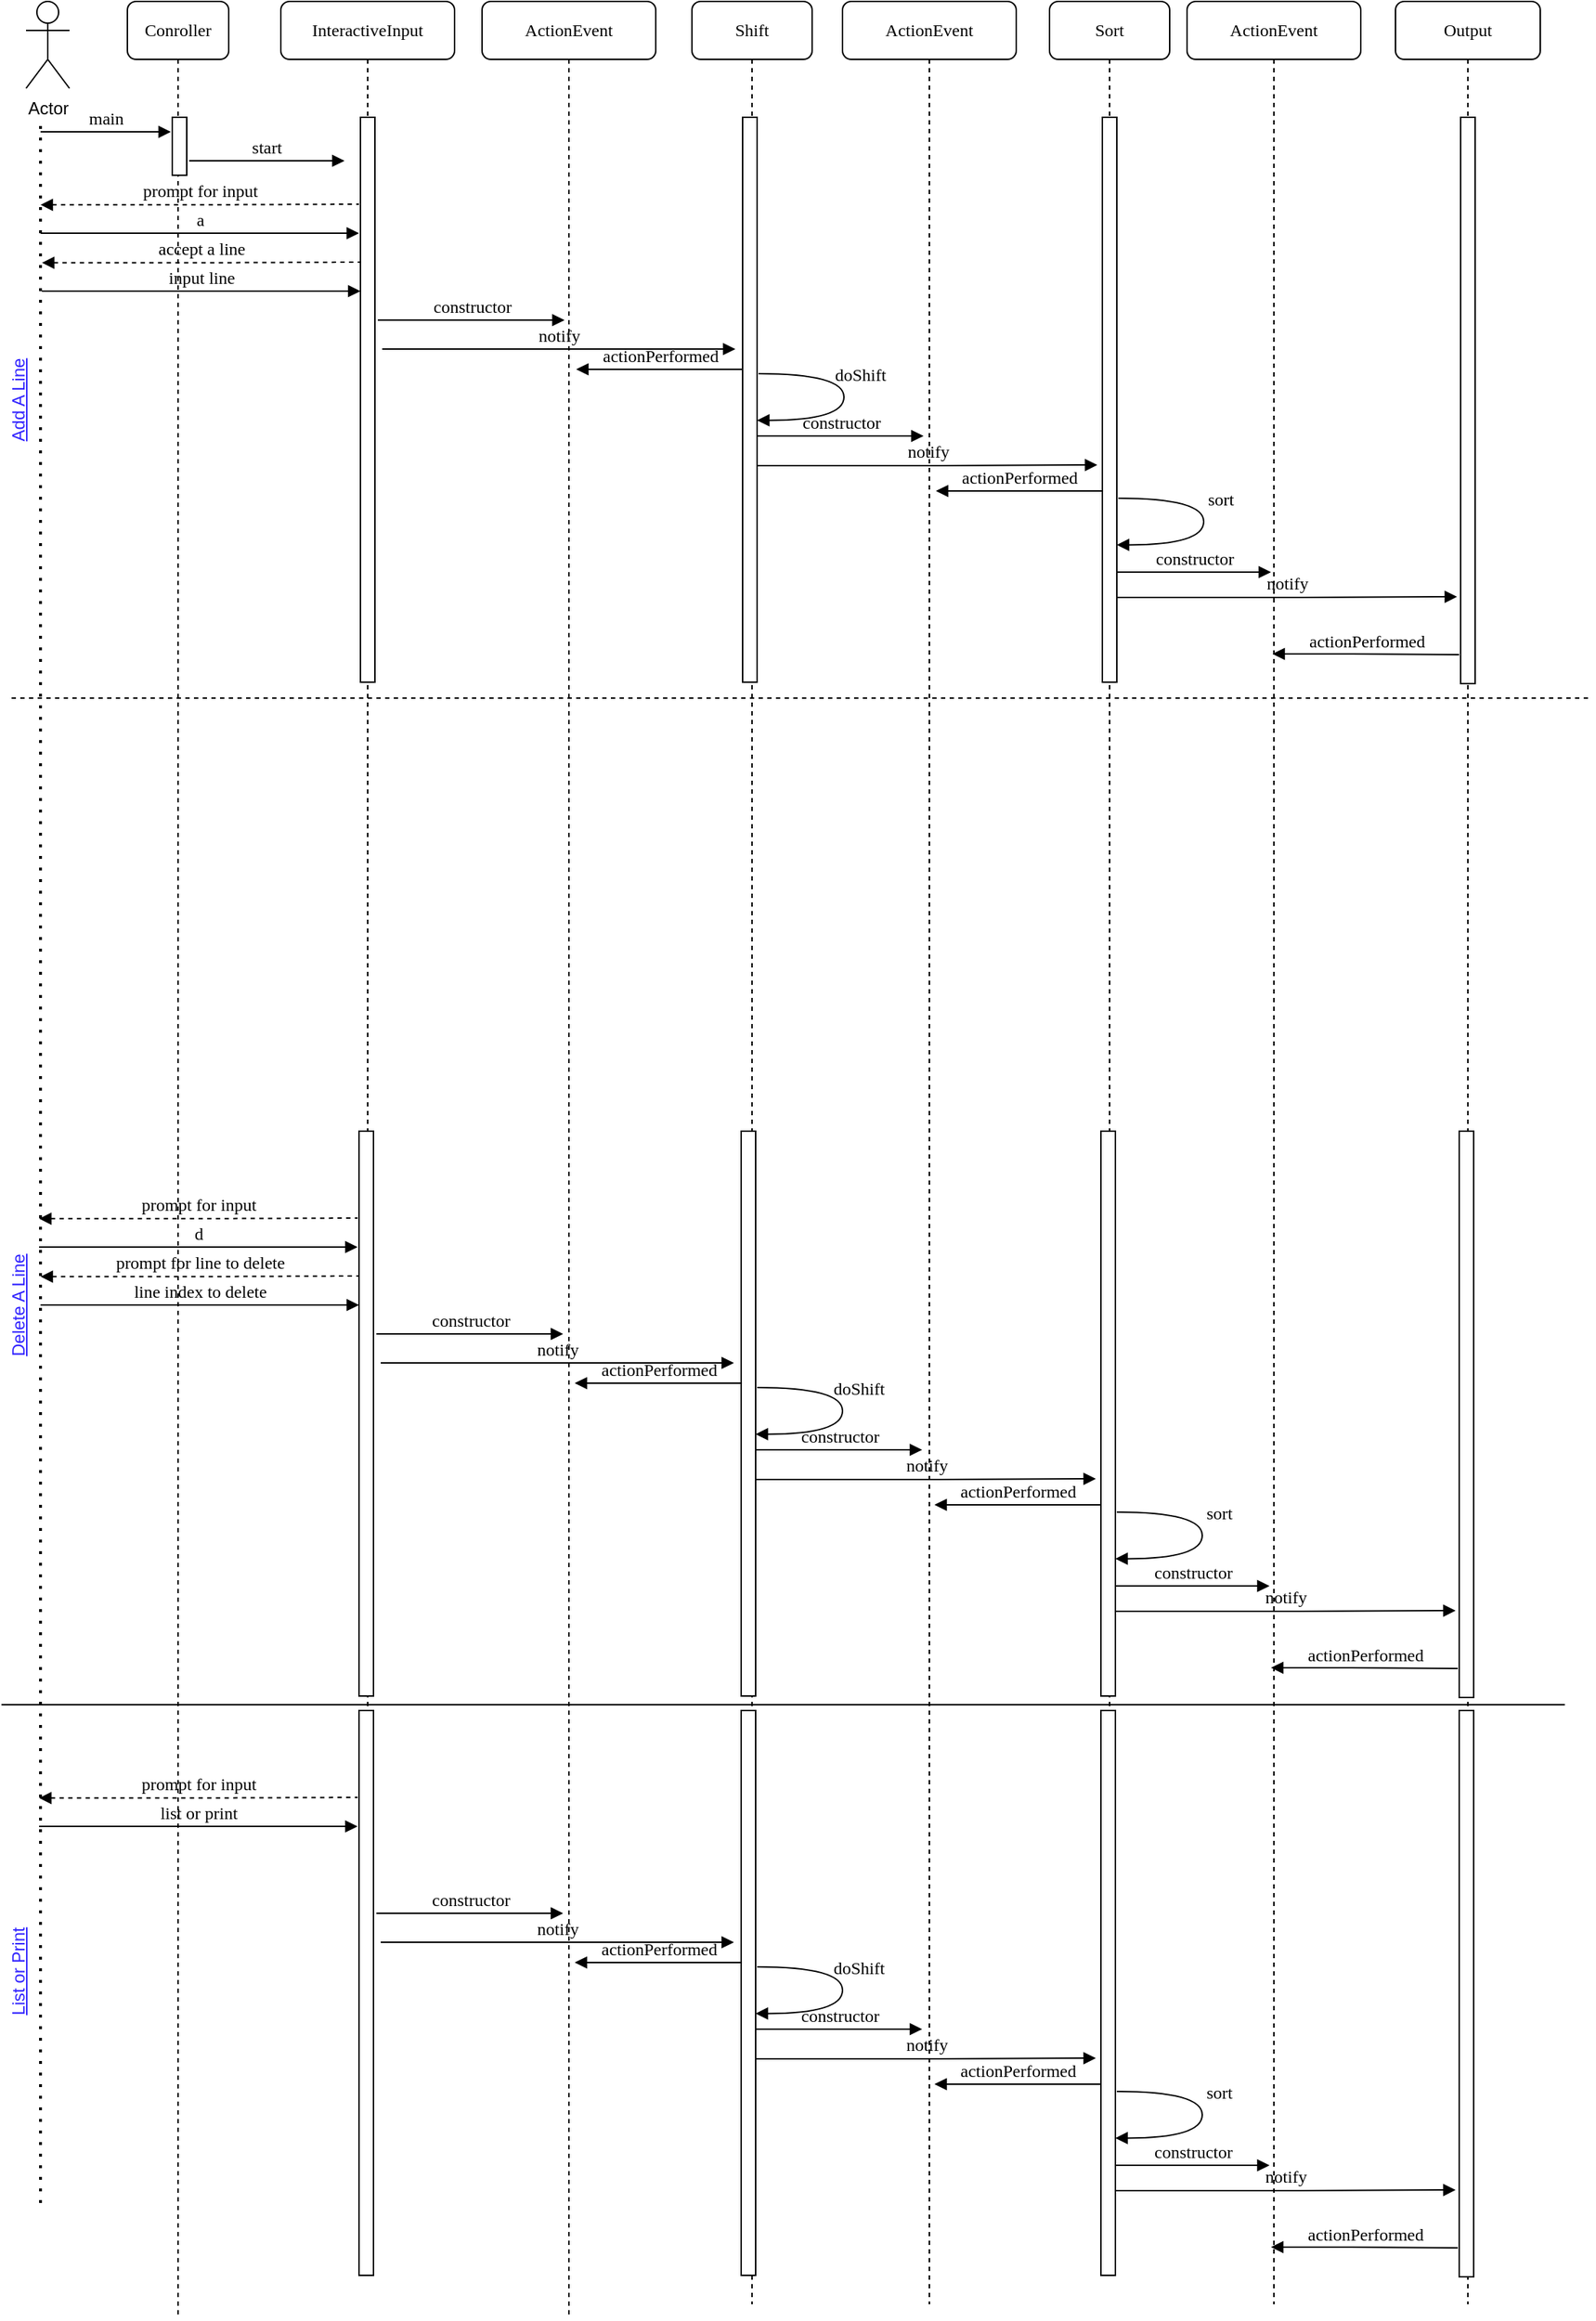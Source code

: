 <mxfile version="14.9.1" type="github">
  <diagram name="Page-1" id="13e1069c-82ec-6db2-03f1-153e76fe0fe0">
    <mxGraphModel dx="958" dy="561" grid="1" gridSize="10" guides="1" tooltips="1" connect="1" arrows="1" fold="1" page="1" pageScale="1" pageWidth="1100" pageHeight="850" background="none" math="0" shadow="0">
      <root>
        <mxCell id="0" />
        <mxCell id="1" parent="0" />
        <mxCell id="7baba1c4bc27f4b0-3" value="InteractiveInput" style="shape=umlLifeline;perimeter=lifelinePerimeter;whiteSpace=wrap;html=1;container=1;collapsible=0;recursiveResize=0;outlineConnect=0;rounded=1;shadow=0;comic=0;labelBackgroundColor=none;strokeWidth=1;fontFamily=Verdana;fontSize=12;align=center;" parent="1" vertex="1">
          <mxGeometry x="193" y="80" width="120" height="1520" as="geometry" />
        </mxCell>
        <mxCell id="7baba1c4bc27f4b0-4" value="Shift" style="shape=umlLifeline;perimeter=lifelinePerimeter;whiteSpace=wrap;html=1;container=1;collapsible=0;recursiveResize=0;outlineConnect=0;rounded=1;shadow=0;comic=0;labelBackgroundColor=none;strokeWidth=1;fontFamily=Verdana;fontSize=12;align=center;" parent="1" vertex="1">
          <mxGeometry x="477" y="80" width="83" height="1590" as="geometry" />
        </mxCell>
        <mxCell id="7baba1c4bc27f4b0-6" value="Sort" style="shape=umlLifeline;perimeter=lifelinePerimeter;whiteSpace=wrap;html=1;container=1;collapsible=0;recursiveResize=0;outlineConnect=0;rounded=1;shadow=0;comic=0;labelBackgroundColor=none;strokeWidth=1;fontFamily=Verdana;fontSize=12;align=center;" parent="1" vertex="1">
          <mxGeometry x="724" y="80" width="83" height="1520" as="geometry" />
        </mxCell>
        <mxCell id="7baba1c4bc27f4b0-7" value="Output" style="shape=umlLifeline;perimeter=lifelinePerimeter;whiteSpace=wrap;html=1;container=1;collapsible=0;recursiveResize=0;outlineConnect=0;rounded=1;shadow=0;comic=0;labelBackgroundColor=none;strokeWidth=1;fontFamily=Verdana;fontSize=12;align=center;" parent="1" vertex="1">
          <mxGeometry x="963" y="80" width="100" height="1590" as="geometry" />
        </mxCell>
        <mxCell id="7baba1c4bc27f4b0-8" value="Conroller" style="shape=umlLifeline;perimeter=lifelinePerimeter;whiteSpace=wrap;html=1;container=1;collapsible=0;recursiveResize=0;outlineConnect=0;rounded=1;shadow=0;comic=0;labelBackgroundColor=none;strokeWidth=1;fontFamily=Verdana;fontSize=12;align=center;" parent="1" vertex="1">
          <mxGeometry x="87" y="80" width="70" height="1600" as="geometry" />
        </mxCell>
        <mxCell id="7baba1c4bc27f4b0-9" value="" style="html=1;points=[];perimeter=orthogonalPerimeter;rounded=0;shadow=0;comic=0;labelBackgroundColor=none;strokeWidth=1;fontFamily=Verdana;fontSize=12;align=center;" parent="7baba1c4bc27f4b0-8" vertex="1">
          <mxGeometry x="31" y="80" width="10" height="40" as="geometry" />
        </mxCell>
        <mxCell id="v2sNKhrYKezQcKQ5aqy3-1" value="Actor" style="shape=umlActor;verticalLabelPosition=bottom;verticalAlign=top;html=1;outlineConnect=0;" parent="1" vertex="1">
          <mxGeometry x="17" y="80" width="30" height="60" as="geometry" />
        </mxCell>
        <mxCell id="v2sNKhrYKezQcKQ5aqy3-5" value="" style="endArrow=none;dashed=1;html=1;dashPattern=1 3;strokeWidth=2;" parent="1" edge="1">
          <mxGeometry width="50" height="50" relative="1" as="geometry">
            <mxPoint x="27" y="1600" as="sourcePoint" />
            <mxPoint x="27" y="160" as="targetPoint" />
          </mxGeometry>
        </mxCell>
        <mxCell id="GuuvEOTeNEV0MSkpKMg_-3" value="" style="html=1;points=[];perimeter=orthogonalPerimeter;rounded=0;shadow=0;comic=0;labelBackgroundColor=none;strokeWidth=1;fontFamily=Verdana;fontSize=12;align=center;" parent="1" vertex="1">
          <mxGeometry x="248" y="160" width="10" height="390" as="geometry" />
        </mxCell>
        <mxCell id="GuuvEOTeNEV0MSkpKMg_-9" value="" style="html=1;points=[];perimeter=orthogonalPerimeter;rounded=0;shadow=0;comic=0;labelBackgroundColor=none;strokeWidth=1;fontFamily=Verdana;fontSize=12;align=center;" parent="1" vertex="1">
          <mxGeometry x="760.5" y="160" width="10" height="390" as="geometry" />
        </mxCell>
        <mxCell id="GuuvEOTeNEV0MSkpKMg_-15" value="" style="html=1;points=[];perimeter=orthogonalPerimeter;rounded=0;shadow=0;comic=0;labelBackgroundColor=none;strokeWidth=1;fontFamily=Verdana;fontSize=12;align=center;" parent="1" vertex="1">
          <mxGeometry x="1008" y="160" width="10" height="391" as="geometry" />
        </mxCell>
        <mxCell id="GuuvEOTeNEV0MSkpKMg_-17" value="main" style="html=1;verticalAlign=bottom;endArrow=block;labelBackgroundColor=none;fontFamily=Verdana;fontSize=12;edgeStyle=elbowEdgeStyle;elbow=horizontal;exitX=1.06;exitY=0.064;exitDx=0;exitDy=0;exitPerimeter=0;" parent="1" edge="1">
          <mxGeometry relative="1" as="geometry">
            <mxPoint x="27.0" y="170.03" as="sourcePoint" />
            <mxPoint x="117" y="170" as="targetPoint" />
          </mxGeometry>
        </mxCell>
        <mxCell id="GuuvEOTeNEV0MSkpKMg_-18" value="doShift" style="html=1;verticalAlign=bottom;endArrow=block;labelBackgroundColor=none;fontFamily=Verdana;fontSize=12;elbow=vertical;edgeStyle=orthogonalEdgeStyle;curved=1;exitX=1.1;exitY=0.2;exitDx=0;exitDy=0;exitPerimeter=0;" parent="1" edge="1">
          <mxGeometry x="-0.093" y="11" relative="1" as="geometry">
            <mxPoint x="523" y="337" as="sourcePoint" />
            <mxPoint x="521.997" y="369.2" as="targetPoint" />
            <Array as="points">
              <mxPoint x="582" y="337" />
              <mxPoint x="582" y="369" />
            </Array>
            <mxPoint as="offset" />
          </mxGeometry>
        </mxCell>
        <mxCell id="GuuvEOTeNEV0MSkpKMg_-24" value="" style="endArrow=none;html=1;dashed=1;" parent="1" edge="1">
          <mxGeometry width="50" height="50" relative="1" as="geometry">
            <mxPoint x="7" y="561" as="sourcePoint" />
            <mxPoint x="1099" y="561" as="targetPoint" />
          </mxGeometry>
        </mxCell>
        <mxCell id="z9VeMY2LPaJ1HMEdanNb-1" value="ActionEvent" style="shape=umlLifeline;perimeter=lifelinePerimeter;whiteSpace=wrap;html=1;container=1;collapsible=0;recursiveResize=0;outlineConnect=0;rounded=1;shadow=0;comic=0;labelBackgroundColor=none;strokeWidth=1;fontFamily=Verdana;fontSize=12;align=center;" vertex="1" parent="1">
          <mxGeometry x="332" y="80" width="120" height="1600" as="geometry" />
        </mxCell>
        <mxCell id="z9VeMY2LPaJ1HMEdanNb-2" value="ActionEvent" style="shape=umlLifeline;perimeter=lifelinePerimeter;whiteSpace=wrap;html=1;container=1;collapsible=0;recursiveResize=0;outlineConnect=0;rounded=1;shadow=0;comic=0;labelBackgroundColor=none;strokeWidth=1;fontFamily=Verdana;fontSize=12;align=center;" vertex="1" parent="1">
          <mxGeometry x="581" y="80" width="120" height="1590" as="geometry" />
        </mxCell>
        <mxCell id="z9VeMY2LPaJ1HMEdanNb-3" value="ActionEvent" style="shape=umlLifeline;perimeter=lifelinePerimeter;whiteSpace=wrap;html=1;container=1;collapsible=0;recursiveResize=0;outlineConnect=0;rounded=1;shadow=0;comic=0;labelBackgroundColor=none;strokeWidth=1;fontFamily=Verdana;fontSize=12;align=center;" vertex="1" parent="1">
          <mxGeometry x="819" y="80" width="120" height="1590" as="geometry" />
        </mxCell>
        <mxCell id="z9VeMY2LPaJ1HMEdanNb-5" value="start" style="html=1;verticalAlign=bottom;endArrow=block;labelBackgroundColor=none;fontFamily=Verdana;fontSize=12;edgeStyle=elbowEdgeStyle;elbow=horizontal;exitX=1.167;exitY=0.75;exitDx=0;exitDy=0;exitPerimeter=0;" edge="1" parent="1" source="7baba1c4bc27f4b0-9">
          <mxGeometry relative="1" as="geometry">
            <mxPoint x="137" y="190.03" as="sourcePoint" />
            <mxPoint x="237" y="190" as="targetPoint" />
          </mxGeometry>
        </mxCell>
        <mxCell id="z9VeMY2LPaJ1HMEdanNb-6" value="prompt for input" style="html=1;verticalAlign=bottom;endArrow=none;labelBackgroundColor=none;fontFamily=Verdana;fontSize=12;edgeStyle=elbowEdgeStyle;elbow=horizontal;exitX=1.167;exitY=0.75;exitDx=0;exitDy=0;exitPerimeter=0;dashed=1;startArrow=block;startFill=1;endFill=0;" edge="1" parent="1">
          <mxGeometry relative="1" as="geometry">
            <mxPoint x="27.0" y="220.4" as="sourcePoint" />
            <mxPoint x="247" y="220" as="targetPoint" />
          </mxGeometry>
        </mxCell>
        <mxCell id="z9VeMY2LPaJ1HMEdanNb-7" value="a" style="html=1;verticalAlign=bottom;endArrow=block;labelBackgroundColor=none;fontFamily=Verdana;fontSize=12;edgeStyle=elbowEdgeStyle;elbow=horizontal;" edge="1" parent="1">
          <mxGeometry relative="1" as="geometry">
            <mxPoint x="27" y="240" as="sourcePoint" />
            <mxPoint x="247" y="240" as="targetPoint" />
          </mxGeometry>
        </mxCell>
        <mxCell id="z9VeMY2LPaJ1HMEdanNb-8" value="accept a line" style="html=1;verticalAlign=bottom;endArrow=none;labelBackgroundColor=none;fontFamily=Verdana;fontSize=12;edgeStyle=elbowEdgeStyle;elbow=horizontal;exitX=1.167;exitY=0.75;exitDx=0;exitDy=0;exitPerimeter=0;dashed=1;startArrow=block;startFill=1;endFill=0;" edge="1" parent="1">
          <mxGeometry relative="1" as="geometry">
            <mxPoint x="28" y="260.4" as="sourcePoint" />
            <mxPoint x="248" y="260" as="targetPoint" />
          </mxGeometry>
        </mxCell>
        <mxCell id="z9VeMY2LPaJ1HMEdanNb-9" value="input line" style="html=1;verticalAlign=bottom;endArrow=block;labelBackgroundColor=none;fontFamily=Verdana;fontSize=12;edgeStyle=elbowEdgeStyle;elbow=horizontal;" edge="1" parent="1">
          <mxGeometry relative="1" as="geometry">
            <mxPoint x="28" y="280" as="sourcePoint" />
            <mxPoint x="248" y="280" as="targetPoint" />
          </mxGeometry>
        </mxCell>
        <mxCell id="z9VeMY2LPaJ1HMEdanNb-10" value="constructor" style="html=1;verticalAlign=bottom;endArrow=block;labelBackgroundColor=none;fontFamily=Verdana;fontSize=12;edgeStyle=elbowEdgeStyle;elbow=horizontal;" edge="1" parent="1">
          <mxGeometry relative="1" as="geometry">
            <mxPoint x="260" y="300" as="sourcePoint" />
            <mxPoint x="389" y="300" as="targetPoint" />
          </mxGeometry>
        </mxCell>
        <mxCell id="z9VeMY2LPaJ1HMEdanNb-12" value="notify" style="html=1;verticalAlign=bottom;endArrow=block;labelBackgroundColor=none;fontFamily=Verdana;fontSize=12;edgeStyle=elbowEdgeStyle;elbow=horizontal;" edge="1" parent="1">
          <mxGeometry relative="1" as="geometry">
            <mxPoint x="263" y="320" as="sourcePoint" />
            <mxPoint x="507" y="320" as="targetPoint" />
          </mxGeometry>
        </mxCell>
        <mxCell id="z9VeMY2LPaJ1HMEdanNb-13" value="" style="html=1;points=[];perimeter=orthogonalPerimeter;rounded=0;shadow=0;comic=0;labelBackgroundColor=none;strokeWidth=1;fontFamily=Verdana;fontSize=12;align=center;" vertex="1" parent="1">
          <mxGeometry x="512" y="160" width="10" height="390" as="geometry" />
        </mxCell>
        <mxCell id="z9VeMY2LPaJ1HMEdanNb-14" value="constructor" style="html=1;verticalAlign=bottom;endArrow=block;labelBackgroundColor=none;fontFamily=Verdana;fontSize=12;edgeStyle=elbowEdgeStyle;elbow=horizontal;" edge="1" parent="1">
          <mxGeometry relative="1" as="geometry">
            <mxPoint x="522" y="380" as="sourcePoint" />
            <mxPoint x="637" y="380" as="targetPoint" />
          </mxGeometry>
        </mxCell>
        <mxCell id="z9VeMY2LPaJ1HMEdanNb-15" value="notify" style="html=1;verticalAlign=bottom;endArrow=block;labelBackgroundColor=none;fontFamily=Verdana;fontSize=12;edgeStyle=elbowEdgeStyle;elbow=horizontal;" edge="1" parent="1">
          <mxGeometry relative="1" as="geometry">
            <mxPoint x="522" y="400.5" as="sourcePoint" />
            <mxPoint x="757" y="400" as="targetPoint" />
          </mxGeometry>
        </mxCell>
        <mxCell id="z9VeMY2LPaJ1HMEdanNb-16" value="sort" style="html=1;verticalAlign=bottom;endArrow=block;labelBackgroundColor=none;fontFamily=Verdana;fontSize=12;elbow=vertical;edgeStyle=orthogonalEdgeStyle;curved=1;exitX=1.1;exitY=0.2;exitDx=0;exitDy=0;exitPerimeter=0;" edge="1" parent="1">
          <mxGeometry x="-0.093" y="11" relative="1" as="geometry">
            <mxPoint x="771.5" y="423" as="sourcePoint" />
            <mxPoint x="770.497" y="455.2" as="targetPoint" />
            <Array as="points">
              <mxPoint x="830.5" y="423" />
              <mxPoint x="830.5" y="455" />
            </Array>
            <mxPoint as="offset" />
          </mxGeometry>
        </mxCell>
        <mxCell id="z9VeMY2LPaJ1HMEdanNb-17" value="notify" style="html=1;verticalAlign=bottom;endArrow=block;labelBackgroundColor=none;fontFamily=Verdana;fontSize=12;edgeStyle=elbowEdgeStyle;elbow=horizontal;" edge="1" parent="1">
          <mxGeometry relative="1" as="geometry">
            <mxPoint x="770.5" y="491.5" as="sourcePoint" />
            <mxPoint x="1005.5" y="491" as="targetPoint" />
          </mxGeometry>
        </mxCell>
        <mxCell id="z9VeMY2LPaJ1HMEdanNb-18" value="constructor" style="html=1;verticalAlign=bottom;endArrow=block;labelBackgroundColor=none;fontFamily=Verdana;fontSize=12;edgeStyle=elbowEdgeStyle;elbow=horizontal;" edge="1" parent="1">
          <mxGeometry relative="1" as="geometry">
            <mxPoint x="770.5" y="474" as="sourcePoint" />
            <mxPoint x="877" y="474" as="targetPoint" />
          </mxGeometry>
        </mxCell>
        <mxCell id="z9VeMY2LPaJ1HMEdanNb-21" value="actionPerformed" style="html=1;verticalAlign=bottom;endArrow=none;labelBackgroundColor=none;fontFamily=Verdana;fontSize=12;edgeStyle=elbowEdgeStyle;elbow=horizontal;startArrow=block;startFill=1;endFill=0;" edge="1" parent="1">
          <mxGeometry relative="1" as="geometry">
            <mxPoint x="397" y="334" as="sourcePoint" />
            <mxPoint x="512" y="334" as="targetPoint" />
          </mxGeometry>
        </mxCell>
        <mxCell id="z9VeMY2LPaJ1HMEdanNb-22" value="actionPerformed" style="html=1;verticalAlign=bottom;endArrow=none;labelBackgroundColor=none;fontFamily=Verdana;fontSize=12;edgeStyle=elbowEdgeStyle;elbow=horizontal;startArrow=block;startFill=1;endFill=0;" edge="1" parent="1">
          <mxGeometry relative="1" as="geometry">
            <mxPoint x="645.5" y="418" as="sourcePoint" />
            <mxPoint x="760.5" y="418" as="targetPoint" />
          </mxGeometry>
        </mxCell>
        <mxCell id="z9VeMY2LPaJ1HMEdanNb-23" value="actionPerformed" style="html=1;verticalAlign=bottom;endArrow=none;labelBackgroundColor=none;fontFamily=Verdana;fontSize=12;edgeStyle=elbowEdgeStyle;elbow=horizontal;startArrow=block;startFill=1;endFill=0;" edge="1" parent="1">
          <mxGeometry relative="1" as="geometry">
            <mxPoint x="878" y="530.5" as="sourcePoint" />
            <mxPoint x="1007" y="531" as="targetPoint" />
          </mxGeometry>
        </mxCell>
        <mxCell id="z9VeMY2LPaJ1HMEdanNb-25" value="" style="html=1;points=[];perimeter=orthogonalPerimeter;rounded=0;shadow=0;comic=0;labelBackgroundColor=none;strokeWidth=1;fontFamily=Verdana;fontSize=12;align=center;" vertex="1" parent="1">
          <mxGeometry x="247" y="860" width="10" height="390" as="geometry" />
        </mxCell>
        <mxCell id="z9VeMY2LPaJ1HMEdanNb-26" value="" style="html=1;points=[];perimeter=orthogonalPerimeter;rounded=0;shadow=0;comic=0;labelBackgroundColor=none;strokeWidth=1;fontFamily=Verdana;fontSize=12;align=center;" vertex="1" parent="1">
          <mxGeometry x="759.5" y="860" width="10" height="390" as="geometry" />
        </mxCell>
        <mxCell id="z9VeMY2LPaJ1HMEdanNb-27" value="" style="html=1;points=[];perimeter=orthogonalPerimeter;rounded=0;shadow=0;comic=0;labelBackgroundColor=none;strokeWidth=1;fontFamily=Verdana;fontSize=12;align=center;" vertex="1" parent="1">
          <mxGeometry x="1007" y="860" width="10" height="391" as="geometry" />
        </mxCell>
        <mxCell id="z9VeMY2LPaJ1HMEdanNb-29" value="doShift" style="html=1;verticalAlign=bottom;endArrow=block;labelBackgroundColor=none;fontFamily=Verdana;fontSize=12;elbow=vertical;edgeStyle=orthogonalEdgeStyle;curved=1;exitX=1.1;exitY=0.2;exitDx=0;exitDy=0;exitPerimeter=0;" edge="1" parent="1">
          <mxGeometry x="-0.093" y="11" relative="1" as="geometry">
            <mxPoint x="522" y="1037" as="sourcePoint" />
            <mxPoint x="520.997" y="1069.2" as="targetPoint" />
            <Array as="points">
              <mxPoint x="581" y="1037" />
              <mxPoint x="581" y="1069" />
            </Array>
            <mxPoint as="offset" />
          </mxGeometry>
        </mxCell>
        <mxCell id="z9VeMY2LPaJ1HMEdanNb-31" value="prompt for input" style="html=1;verticalAlign=bottom;endArrow=none;labelBackgroundColor=none;fontFamily=Verdana;fontSize=12;edgeStyle=elbowEdgeStyle;elbow=horizontal;exitX=1.167;exitY=0.75;exitDx=0;exitDy=0;exitPerimeter=0;dashed=1;startArrow=block;startFill=1;endFill=0;" edge="1" parent="1">
          <mxGeometry relative="1" as="geometry">
            <mxPoint x="26" y="920.4" as="sourcePoint" />
            <mxPoint x="246" y="920" as="targetPoint" />
          </mxGeometry>
        </mxCell>
        <mxCell id="z9VeMY2LPaJ1HMEdanNb-32" value="d" style="html=1;verticalAlign=bottom;endArrow=block;labelBackgroundColor=none;fontFamily=Verdana;fontSize=12;edgeStyle=elbowEdgeStyle;elbow=horizontal;" edge="1" parent="1">
          <mxGeometry relative="1" as="geometry">
            <mxPoint x="26" y="940" as="sourcePoint" />
            <mxPoint x="246" y="940" as="targetPoint" />
          </mxGeometry>
        </mxCell>
        <mxCell id="z9VeMY2LPaJ1HMEdanNb-33" value="prompt for line to delete" style="html=1;verticalAlign=bottom;endArrow=none;labelBackgroundColor=none;fontFamily=Verdana;fontSize=12;edgeStyle=elbowEdgeStyle;elbow=horizontal;exitX=1.167;exitY=0.75;exitDx=0;exitDy=0;exitPerimeter=0;dashed=1;startArrow=block;startFill=1;endFill=0;" edge="1" parent="1">
          <mxGeometry relative="1" as="geometry">
            <mxPoint x="27" y="960.4" as="sourcePoint" />
            <mxPoint x="247" y="960" as="targetPoint" />
          </mxGeometry>
        </mxCell>
        <mxCell id="z9VeMY2LPaJ1HMEdanNb-34" value="line index to delete" style="html=1;verticalAlign=bottom;endArrow=block;labelBackgroundColor=none;fontFamily=Verdana;fontSize=12;edgeStyle=elbowEdgeStyle;elbow=horizontal;" edge="1" parent="1">
          <mxGeometry relative="1" as="geometry">
            <mxPoint x="27" y="980" as="sourcePoint" />
            <mxPoint x="247" y="980" as="targetPoint" />
          </mxGeometry>
        </mxCell>
        <mxCell id="z9VeMY2LPaJ1HMEdanNb-35" value="constructor" style="html=1;verticalAlign=bottom;endArrow=block;labelBackgroundColor=none;fontFamily=Verdana;fontSize=12;edgeStyle=elbowEdgeStyle;elbow=horizontal;" edge="1" parent="1">
          <mxGeometry relative="1" as="geometry">
            <mxPoint x="259" y="1000" as="sourcePoint" />
            <mxPoint x="388" y="1000" as="targetPoint" />
          </mxGeometry>
        </mxCell>
        <mxCell id="z9VeMY2LPaJ1HMEdanNb-36" value="notify" style="html=1;verticalAlign=bottom;endArrow=block;labelBackgroundColor=none;fontFamily=Verdana;fontSize=12;edgeStyle=elbowEdgeStyle;elbow=horizontal;" edge="1" parent="1">
          <mxGeometry relative="1" as="geometry">
            <mxPoint x="262" y="1020" as="sourcePoint" />
            <mxPoint x="506" y="1020" as="targetPoint" />
          </mxGeometry>
        </mxCell>
        <mxCell id="z9VeMY2LPaJ1HMEdanNb-37" value="" style="html=1;points=[];perimeter=orthogonalPerimeter;rounded=0;shadow=0;comic=0;labelBackgroundColor=none;strokeWidth=1;fontFamily=Verdana;fontSize=12;align=center;" vertex="1" parent="1">
          <mxGeometry x="511" y="860" width="10" height="390" as="geometry" />
        </mxCell>
        <mxCell id="z9VeMY2LPaJ1HMEdanNb-38" value="constructor" style="html=1;verticalAlign=bottom;endArrow=block;labelBackgroundColor=none;fontFamily=Verdana;fontSize=12;edgeStyle=elbowEdgeStyle;elbow=horizontal;" edge="1" parent="1">
          <mxGeometry relative="1" as="geometry">
            <mxPoint x="521" y="1080" as="sourcePoint" />
            <mxPoint x="636" y="1080" as="targetPoint" />
          </mxGeometry>
        </mxCell>
        <mxCell id="z9VeMY2LPaJ1HMEdanNb-39" value="notify" style="html=1;verticalAlign=bottom;endArrow=block;labelBackgroundColor=none;fontFamily=Verdana;fontSize=12;edgeStyle=elbowEdgeStyle;elbow=horizontal;" edge="1" parent="1">
          <mxGeometry relative="1" as="geometry">
            <mxPoint x="521" y="1100.5" as="sourcePoint" />
            <mxPoint x="756" y="1100" as="targetPoint" />
          </mxGeometry>
        </mxCell>
        <mxCell id="z9VeMY2LPaJ1HMEdanNb-40" value="sort" style="html=1;verticalAlign=bottom;endArrow=block;labelBackgroundColor=none;fontFamily=Verdana;fontSize=12;elbow=vertical;edgeStyle=orthogonalEdgeStyle;curved=1;exitX=1.1;exitY=0.2;exitDx=0;exitDy=0;exitPerimeter=0;" edge="1" parent="1">
          <mxGeometry x="-0.093" y="11" relative="1" as="geometry">
            <mxPoint x="770.5" y="1123" as="sourcePoint" />
            <mxPoint x="769.497" y="1155.2" as="targetPoint" />
            <Array as="points">
              <mxPoint x="829.5" y="1123" />
              <mxPoint x="829.5" y="1155" />
            </Array>
            <mxPoint as="offset" />
          </mxGeometry>
        </mxCell>
        <mxCell id="z9VeMY2LPaJ1HMEdanNb-41" value="notify" style="html=1;verticalAlign=bottom;endArrow=block;labelBackgroundColor=none;fontFamily=Verdana;fontSize=12;edgeStyle=elbowEdgeStyle;elbow=horizontal;" edge="1" parent="1">
          <mxGeometry relative="1" as="geometry">
            <mxPoint x="769.5" y="1191.5" as="sourcePoint" />
            <mxPoint x="1004.5" y="1191" as="targetPoint" />
          </mxGeometry>
        </mxCell>
        <mxCell id="z9VeMY2LPaJ1HMEdanNb-42" value="constructor" style="html=1;verticalAlign=bottom;endArrow=block;labelBackgroundColor=none;fontFamily=Verdana;fontSize=12;edgeStyle=elbowEdgeStyle;elbow=horizontal;" edge="1" parent="1">
          <mxGeometry relative="1" as="geometry">
            <mxPoint x="769.5" y="1174" as="sourcePoint" />
            <mxPoint x="876" y="1174" as="targetPoint" />
          </mxGeometry>
        </mxCell>
        <mxCell id="z9VeMY2LPaJ1HMEdanNb-43" value="actionPerformed" style="html=1;verticalAlign=bottom;endArrow=none;labelBackgroundColor=none;fontFamily=Verdana;fontSize=12;edgeStyle=elbowEdgeStyle;elbow=horizontal;startArrow=block;startFill=1;endFill=0;" edge="1" parent="1">
          <mxGeometry relative="1" as="geometry">
            <mxPoint x="396" y="1034" as="sourcePoint" />
            <mxPoint x="511" y="1034" as="targetPoint" />
          </mxGeometry>
        </mxCell>
        <mxCell id="z9VeMY2LPaJ1HMEdanNb-44" value="actionPerformed" style="html=1;verticalAlign=bottom;endArrow=none;labelBackgroundColor=none;fontFamily=Verdana;fontSize=12;edgeStyle=elbowEdgeStyle;elbow=horizontal;startArrow=block;startFill=1;endFill=0;" edge="1" parent="1">
          <mxGeometry relative="1" as="geometry">
            <mxPoint x="644.5" y="1118" as="sourcePoint" />
            <mxPoint x="759.5" y="1118" as="targetPoint" />
          </mxGeometry>
        </mxCell>
        <mxCell id="z9VeMY2LPaJ1HMEdanNb-45" value="actionPerformed" style="html=1;verticalAlign=bottom;endArrow=none;labelBackgroundColor=none;fontFamily=Verdana;fontSize=12;edgeStyle=elbowEdgeStyle;elbow=horizontal;startArrow=block;startFill=1;endFill=0;" edge="1" parent="1">
          <mxGeometry relative="1" as="geometry">
            <mxPoint x="877" y="1230.5" as="sourcePoint" />
            <mxPoint x="1006" y="1231" as="targetPoint" />
          </mxGeometry>
        </mxCell>
        <mxCell id="z9VeMY2LPaJ1HMEdanNb-46" value="" style="html=1;points=[];perimeter=orthogonalPerimeter;rounded=0;shadow=0;comic=0;labelBackgroundColor=none;strokeWidth=1;fontFamily=Verdana;fontSize=12;align=center;" vertex="1" parent="1">
          <mxGeometry x="247" y="1260" width="10" height="390" as="geometry" />
        </mxCell>
        <mxCell id="z9VeMY2LPaJ1HMEdanNb-47" value="" style="html=1;points=[];perimeter=orthogonalPerimeter;rounded=0;shadow=0;comic=0;labelBackgroundColor=none;strokeWidth=1;fontFamily=Verdana;fontSize=12;align=center;" vertex="1" parent="1">
          <mxGeometry x="759.5" y="1260" width="10" height="390" as="geometry" />
        </mxCell>
        <mxCell id="z9VeMY2LPaJ1HMEdanNb-48" value="" style="html=1;points=[];perimeter=orthogonalPerimeter;rounded=0;shadow=0;comic=0;labelBackgroundColor=none;strokeWidth=1;fontFamily=Verdana;fontSize=12;align=center;" vertex="1" parent="1">
          <mxGeometry x="1007" y="1260" width="10" height="391" as="geometry" />
        </mxCell>
        <mxCell id="z9VeMY2LPaJ1HMEdanNb-49" value="doShift" style="html=1;verticalAlign=bottom;endArrow=block;labelBackgroundColor=none;fontFamily=Verdana;fontSize=12;elbow=vertical;edgeStyle=orthogonalEdgeStyle;curved=1;exitX=1.1;exitY=0.2;exitDx=0;exitDy=0;exitPerimeter=0;" edge="1" parent="1">
          <mxGeometry x="-0.093" y="11" relative="1" as="geometry">
            <mxPoint x="522" y="1437" as="sourcePoint" />
            <mxPoint x="520.997" y="1469.2" as="targetPoint" />
            <Array as="points">
              <mxPoint x="581" y="1437" />
              <mxPoint x="581" y="1469" />
            </Array>
            <mxPoint as="offset" />
          </mxGeometry>
        </mxCell>
        <mxCell id="z9VeMY2LPaJ1HMEdanNb-50" value="prompt for input" style="html=1;verticalAlign=bottom;endArrow=none;labelBackgroundColor=none;fontFamily=Verdana;fontSize=12;edgeStyle=elbowEdgeStyle;elbow=horizontal;exitX=1.167;exitY=0.75;exitDx=0;exitDy=0;exitPerimeter=0;dashed=1;startArrow=block;startFill=1;endFill=0;" edge="1" parent="1">
          <mxGeometry relative="1" as="geometry">
            <mxPoint x="26" y="1320.4" as="sourcePoint" />
            <mxPoint x="246" y="1320.0" as="targetPoint" />
          </mxGeometry>
        </mxCell>
        <mxCell id="z9VeMY2LPaJ1HMEdanNb-51" value="list or print" style="html=1;verticalAlign=bottom;endArrow=block;labelBackgroundColor=none;fontFamily=Verdana;fontSize=12;edgeStyle=elbowEdgeStyle;elbow=horizontal;" edge="1" parent="1">
          <mxGeometry relative="1" as="geometry">
            <mxPoint x="26" y="1340.0" as="sourcePoint" />
            <mxPoint x="246" y="1340.0" as="targetPoint" />
          </mxGeometry>
        </mxCell>
        <mxCell id="z9VeMY2LPaJ1HMEdanNb-54" value="constructor" style="html=1;verticalAlign=bottom;endArrow=block;labelBackgroundColor=none;fontFamily=Verdana;fontSize=12;edgeStyle=elbowEdgeStyle;elbow=horizontal;" edge="1" parent="1">
          <mxGeometry relative="1" as="geometry">
            <mxPoint x="259.0" y="1400.0" as="sourcePoint" />
            <mxPoint x="388" y="1400.0" as="targetPoint" />
          </mxGeometry>
        </mxCell>
        <mxCell id="z9VeMY2LPaJ1HMEdanNb-55" value="notify" style="html=1;verticalAlign=bottom;endArrow=block;labelBackgroundColor=none;fontFamily=Verdana;fontSize=12;edgeStyle=elbowEdgeStyle;elbow=horizontal;" edge="1" parent="1">
          <mxGeometry relative="1" as="geometry">
            <mxPoint x="262" y="1420.0" as="sourcePoint" />
            <mxPoint x="506" y="1420.0" as="targetPoint" />
          </mxGeometry>
        </mxCell>
        <mxCell id="z9VeMY2LPaJ1HMEdanNb-56" value="" style="html=1;points=[];perimeter=orthogonalPerimeter;rounded=0;shadow=0;comic=0;labelBackgroundColor=none;strokeWidth=1;fontFamily=Verdana;fontSize=12;align=center;" vertex="1" parent="1">
          <mxGeometry x="511" y="1260" width="10" height="390" as="geometry" />
        </mxCell>
        <mxCell id="z9VeMY2LPaJ1HMEdanNb-57" value="constructor" style="html=1;verticalAlign=bottom;endArrow=block;labelBackgroundColor=none;fontFamily=Verdana;fontSize=12;edgeStyle=elbowEdgeStyle;elbow=horizontal;" edge="1" parent="1">
          <mxGeometry relative="1" as="geometry">
            <mxPoint x="521" y="1480.0" as="sourcePoint" />
            <mxPoint x="636" y="1480.0" as="targetPoint" />
          </mxGeometry>
        </mxCell>
        <mxCell id="z9VeMY2LPaJ1HMEdanNb-58" value="notify" style="html=1;verticalAlign=bottom;endArrow=block;labelBackgroundColor=none;fontFamily=Verdana;fontSize=12;edgeStyle=elbowEdgeStyle;elbow=horizontal;" edge="1" parent="1">
          <mxGeometry relative="1" as="geometry">
            <mxPoint x="521" y="1500.5" as="sourcePoint" />
            <mxPoint x="756" y="1500" as="targetPoint" />
          </mxGeometry>
        </mxCell>
        <mxCell id="z9VeMY2LPaJ1HMEdanNb-59" value="sort" style="html=1;verticalAlign=bottom;endArrow=block;labelBackgroundColor=none;fontFamily=Verdana;fontSize=12;elbow=vertical;edgeStyle=orthogonalEdgeStyle;curved=1;exitX=1.1;exitY=0.2;exitDx=0;exitDy=0;exitPerimeter=0;" edge="1" parent="1">
          <mxGeometry x="-0.093" y="11" relative="1" as="geometry">
            <mxPoint x="770.5" y="1523" as="sourcePoint" />
            <mxPoint x="769.497" y="1555.2" as="targetPoint" />
            <Array as="points">
              <mxPoint x="829.5" y="1523" />
              <mxPoint x="829.5" y="1555" />
            </Array>
            <mxPoint as="offset" />
          </mxGeometry>
        </mxCell>
        <mxCell id="z9VeMY2LPaJ1HMEdanNb-60" value="notify" style="html=1;verticalAlign=bottom;endArrow=block;labelBackgroundColor=none;fontFamily=Verdana;fontSize=12;edgeStyle=elbowEdgeStyle;elbow=horizontal;" edge="1" parent="1">
          <mxGeometry relative="1" as="geometry">
            <mxPoint x="769.5" y="1591.5" as="sourcePoint" />
            <mxPoint x="1004.5" y="1591" as="targetPoint" />
          </mxGeometry>
        </mxCell>
        <mxCell id="z9VeMY2LPaJ1HMEdanNb-61" value="constructor" style="html=1;verticalAlign=bottom;endArrow=block;labelBackgroundColor=none;fontFamily=Verdana;fontSize=12;edgeStyle=elbowEdgeStyle;elbow=horizontal;" edge="1" parent="1">
          <mxGeometry relative="1" as="geometry">
            <mxPoint x="769.5" y="1574" as="sourcePoint" />
            <mxPoint x="876" y="1574" as="targetPoint" />
          </mxGeometry>
        </mxCell>
        <mxCell id="z9VeMY2LPaJ1HMEdanNb-62" value="actionPerformed" style="html=1;verticalAlign=bottom;endArrow=none;labelBackgroundColor=none;fontFamily=Verdana;fontSize=12;edgeStyle=elbowEdgeStyle;elbow=horizontal;startArrow=block;startFill=1;endFill=0;" edge="1" parent="1">
          <mxGeometry relative="1" as="geometry">
            <mxPoint x="396" y="1434.0" as="sourcePoint" />
            <mxPoint x="511" y="1434.0" as="targetPoint" />
          </mxGeometry>
        </mxCell>
        <mxCell id="z9VeMY2LPaJ1HMEdanNb-63" value="actionPerformed" style="html=1;verticalAlign=bottom;endArrow=none;labelBackgroundColor=none;fontFamily=Verdana;fontSize=12;edgeStyle=elbowEdgeStyle;elbow=horizontal;startArrow=block;startFill=1;endFill=0;" edge="1" parent="1">
          <mxGeometry relative="1" as="geometry">
            <mxPoint x="644.5" y="1518" as="sourcePoint" />
            <mxPoint x="759.5" y="1518" as="targetPoint" />
          </mxGeometry>
        </mxCell>
        <mxCell id="z9VeMY2LPaJ1HMEdanNb-64" value="actionPerformed" style="html=1;verticalAlign=bottom;endArrow=none;labelBackgroundColor=none;fontFamily=Verdana;fontSize=12;edgeStyle=elbowEdgeStyle;elbow=horizontal;startArrow=block;startFill=1;endFill=0;" edge="1" parent="1">
          <mxGeometry relative="1" as="geometry">
            <mxPoint x="877" y="1630.5" as="sourcePoint" />
            <mxPoint x="1006" y="1631" as="targetPoint" />
          </mxGeometry>
        </mxCell>
        <mxCell id="z9VeMY2LPaJ1HMEdanNb-65" value="" style="endArrow=none;html=1;" edge="1" parent="1">
          <mxGeometry width="50" height="50" relative="1" as="geometry">
            <mxPoint y="1256" as="sourcePoint" />
            <mxPoint x="1080" y="1256" as="targetPoint" />
          </mxGeometry>
        </mxCell>
        <mxCell id="z9VeMY2LPaJ1HMEdanNb-67" value="Add A Line" style="text;html=1;strokeColor=none;fillColor=none;align=center;verticalAlign=middle;whiteSpace=wrap;rounded=1;rotation=-90;fontStyle=4;fontColor=#3224FF;" vertex="1" parent="1">
          <mxGeometry x="-28" y="345" width="80" height="20" as="geometry" />
        </mxCell>
        <mxCell id="z9VeMY2LPaJ1HMEdanNb-69" value="Delete A Line" style="text;html=1;strokeColor=none;fillColor=none;align=center;verticalAlign=middle;whiteSpace=wrap;rounded=1;rotation=-90;fontStyle=4;fontColor=#3224FF;" vertex="1" parent="1">
          <mxGeometry x="-28" y="970" width="80" height="20" as="geometry" />
        </mxCell>
        <mxCell id="z9VeMY2LPaJ1HMEdanNb-70" value="List or Print" style="text;html=1;strokeColor=none;fillColor=none;align=center;verticalAlign=middle;whiteSpace=wrap;rounded=1;rotation=-90;fontStyle=4;fontColor=#3224FF;" vertex="1" parent="1">
          <mxGeometry x="-28" y="1430" width="80" height="20" as="geometry" />
        </mxCell>
      </root>
    </mxGraphModel>
  </diagram>
</mxfile>
